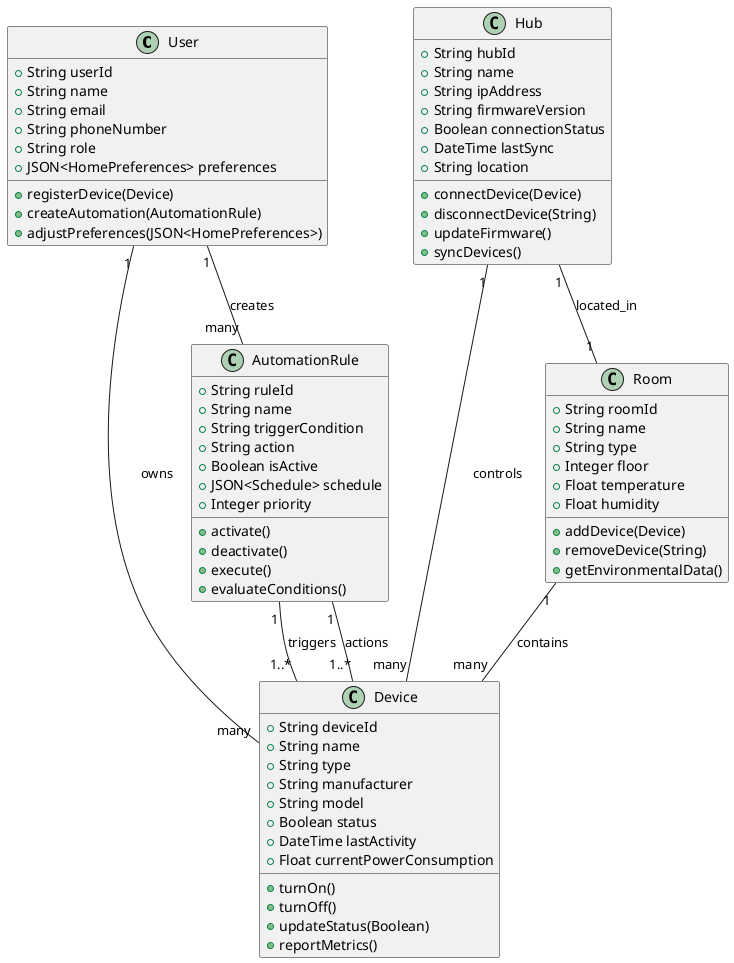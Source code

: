 :

#corrected model
```plantuml
@startuml SmartHomeAutomationSystem

class User {
  + String userId
  + String name
  + String email
  + String phoneNumber
  + String role
  + JSON<HomePreferences> preferences
  
  + registerDevice(Device)
  + createAutomation(AutomationRule)
  + adjustPreferences(JSON<HomePreferences>)
}

class Device {
  + String deviceId
  + String name
  + String type
  + String manufacturer
  + String model
  + Boolean status
  + DateTime lastActivity
  + Float currentPowerConsumption
  
  + turnOn()
  + turnOff()
  + updateStatus(Boolean)
  + reportMetrics()
}

class Room {
  + String roomId
  + String name
  + String type
  + Integer floor
  + Float temperature
  + Float humidity
  
  + addDevice(Device)
  + removeDevice(String)
  + getEnvironmentalData()
}

class AutomationRule {
  + String ruleId
  + String name
  + String triggerCondition
  + String action
  + Boolean isActive
  + JSON<Schedule> schedule
  + Integer priority
  
  + activate()
  + deactivate()
  + execute()
  + evaluateConditions()
}

class Hub {
  + String hubId
  + String name
  + String ipAddress
  + String firmwareVersion
  + Boolean connectionStatus
  + DateTime lastSync
  + String location
  
  + connectDevice(Device)
  + disconnectDevice(String)
  + updateFirmware()
  + syncDevices()
}

User "1" -- "many" Device : owns
User "1" -- "many" AutomationRule : creates
Room "1" -- "many" Device : contains
Hub "1" -- "many" Device : controls
AutomationRule "1" -- "1..*" Device : triggers
AutomationRule "1" -- "1..*" Device : actions
Hub "1" -- "1" Room : located_in
@enduml

